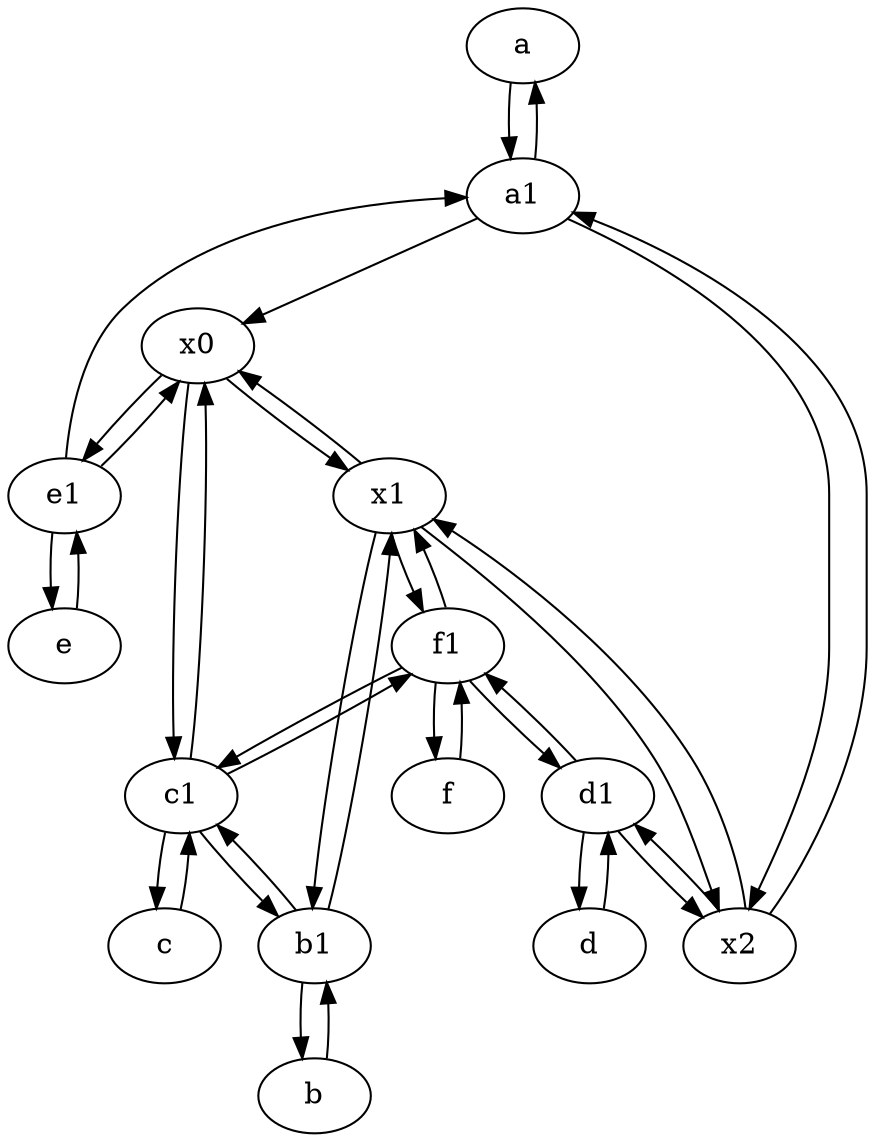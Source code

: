 digraph  {
	a [pos="40,10!"];
	e1 [pos="25,45!"];
	f1;
	x1;
	x2;
	e [pos="30,50!"];
	x0;
	c [pos="20,10!"];
	d [pos="20,30!"];
	d1 [pos="25,30!"];
	c1 [pos="30,15!"];
	f [pos="15,45!"];
	a1 [pos="40,15!"];
	b [pos="50,20!"];
	b1 [pos="45,20!"];
	x2 -> a1;
	b1 -> c1;
	x0 -> x1;
	e1 -> a1;
	e1 -> x0;
	a1 -> a;
	x0 -> e1;
	b -> b1;
	x2 -> d1;
	x1 -> x0;
	c1 -> c;
	a -> a1;
	d1 -> d;
	a1 -> x2;
	d -> d1;
	e -> e1;
	c -> c1;
	f -> f1;
	x1 -> b1;
	a1 -> x0;
	f1 -> c1;
	f1 -> f;
	x1 -> x2;
	f1 -> x1;
	b1 -> b;
	d1 -> x2;
	x2 -> x1;
	c1 -> x0;
	d1 -> f1;
	f1 -> d1;
	x0 -> c1;
	c1 -> f1;
	x1 -> f1;
	e1 -> e;
	b1 -> x1;
	c1 -> b1;

	}